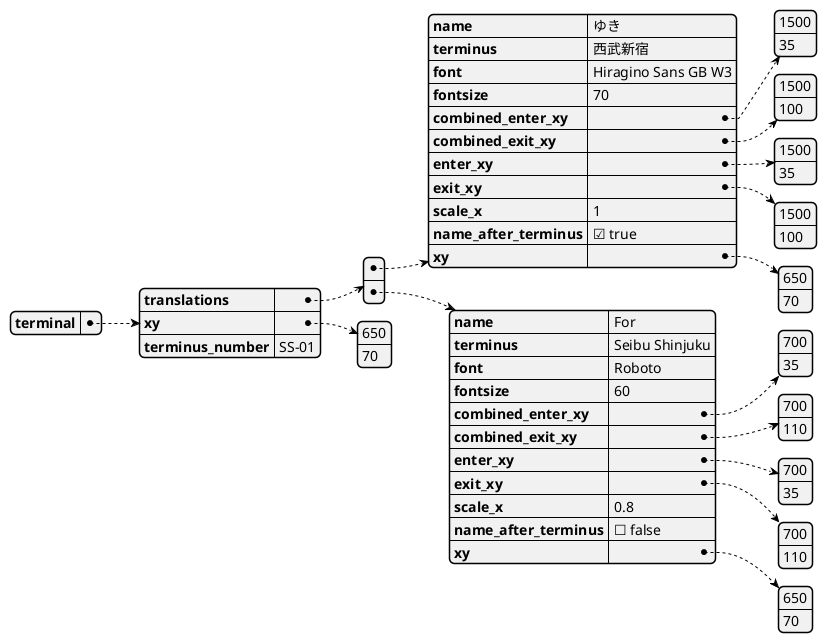 @startuml
@startjson

{
    "terminal": {
        "translations": [
            {
                "name": "ゆき",
                "terminus": "西武新宿",
                "font": "Hiragino Sans GB W3",
                "fontsize": 70,
                "combined_enter_xy": [1500,35],
                "combined_exit_xy": [1500,100],
                "enter_xy": [1500,35],
                "exit_xy": [1500,100],
                "scale_x": 1,
                "name_after_terminus": true,
                "xy": [650,70]
            },
            {
                "name": "For",
                "terminus": "Seibu Shinjuku",
                "font": "Roboto",
                "fontsize": 60,
                "combined_enter_xy": [700,35],
                "combined_exit_xy": [700,110],
                "enter_xy": [700,35],
                "exit_xy": [700,110],
                "scale_x": 0.8,
                "name_after_terminus": false,
                "xy": [650,70]
            }
        ],
        "xy": [650,70],
        "terminus_number": "SS-01"
    }
}

@endjson
@enduml
